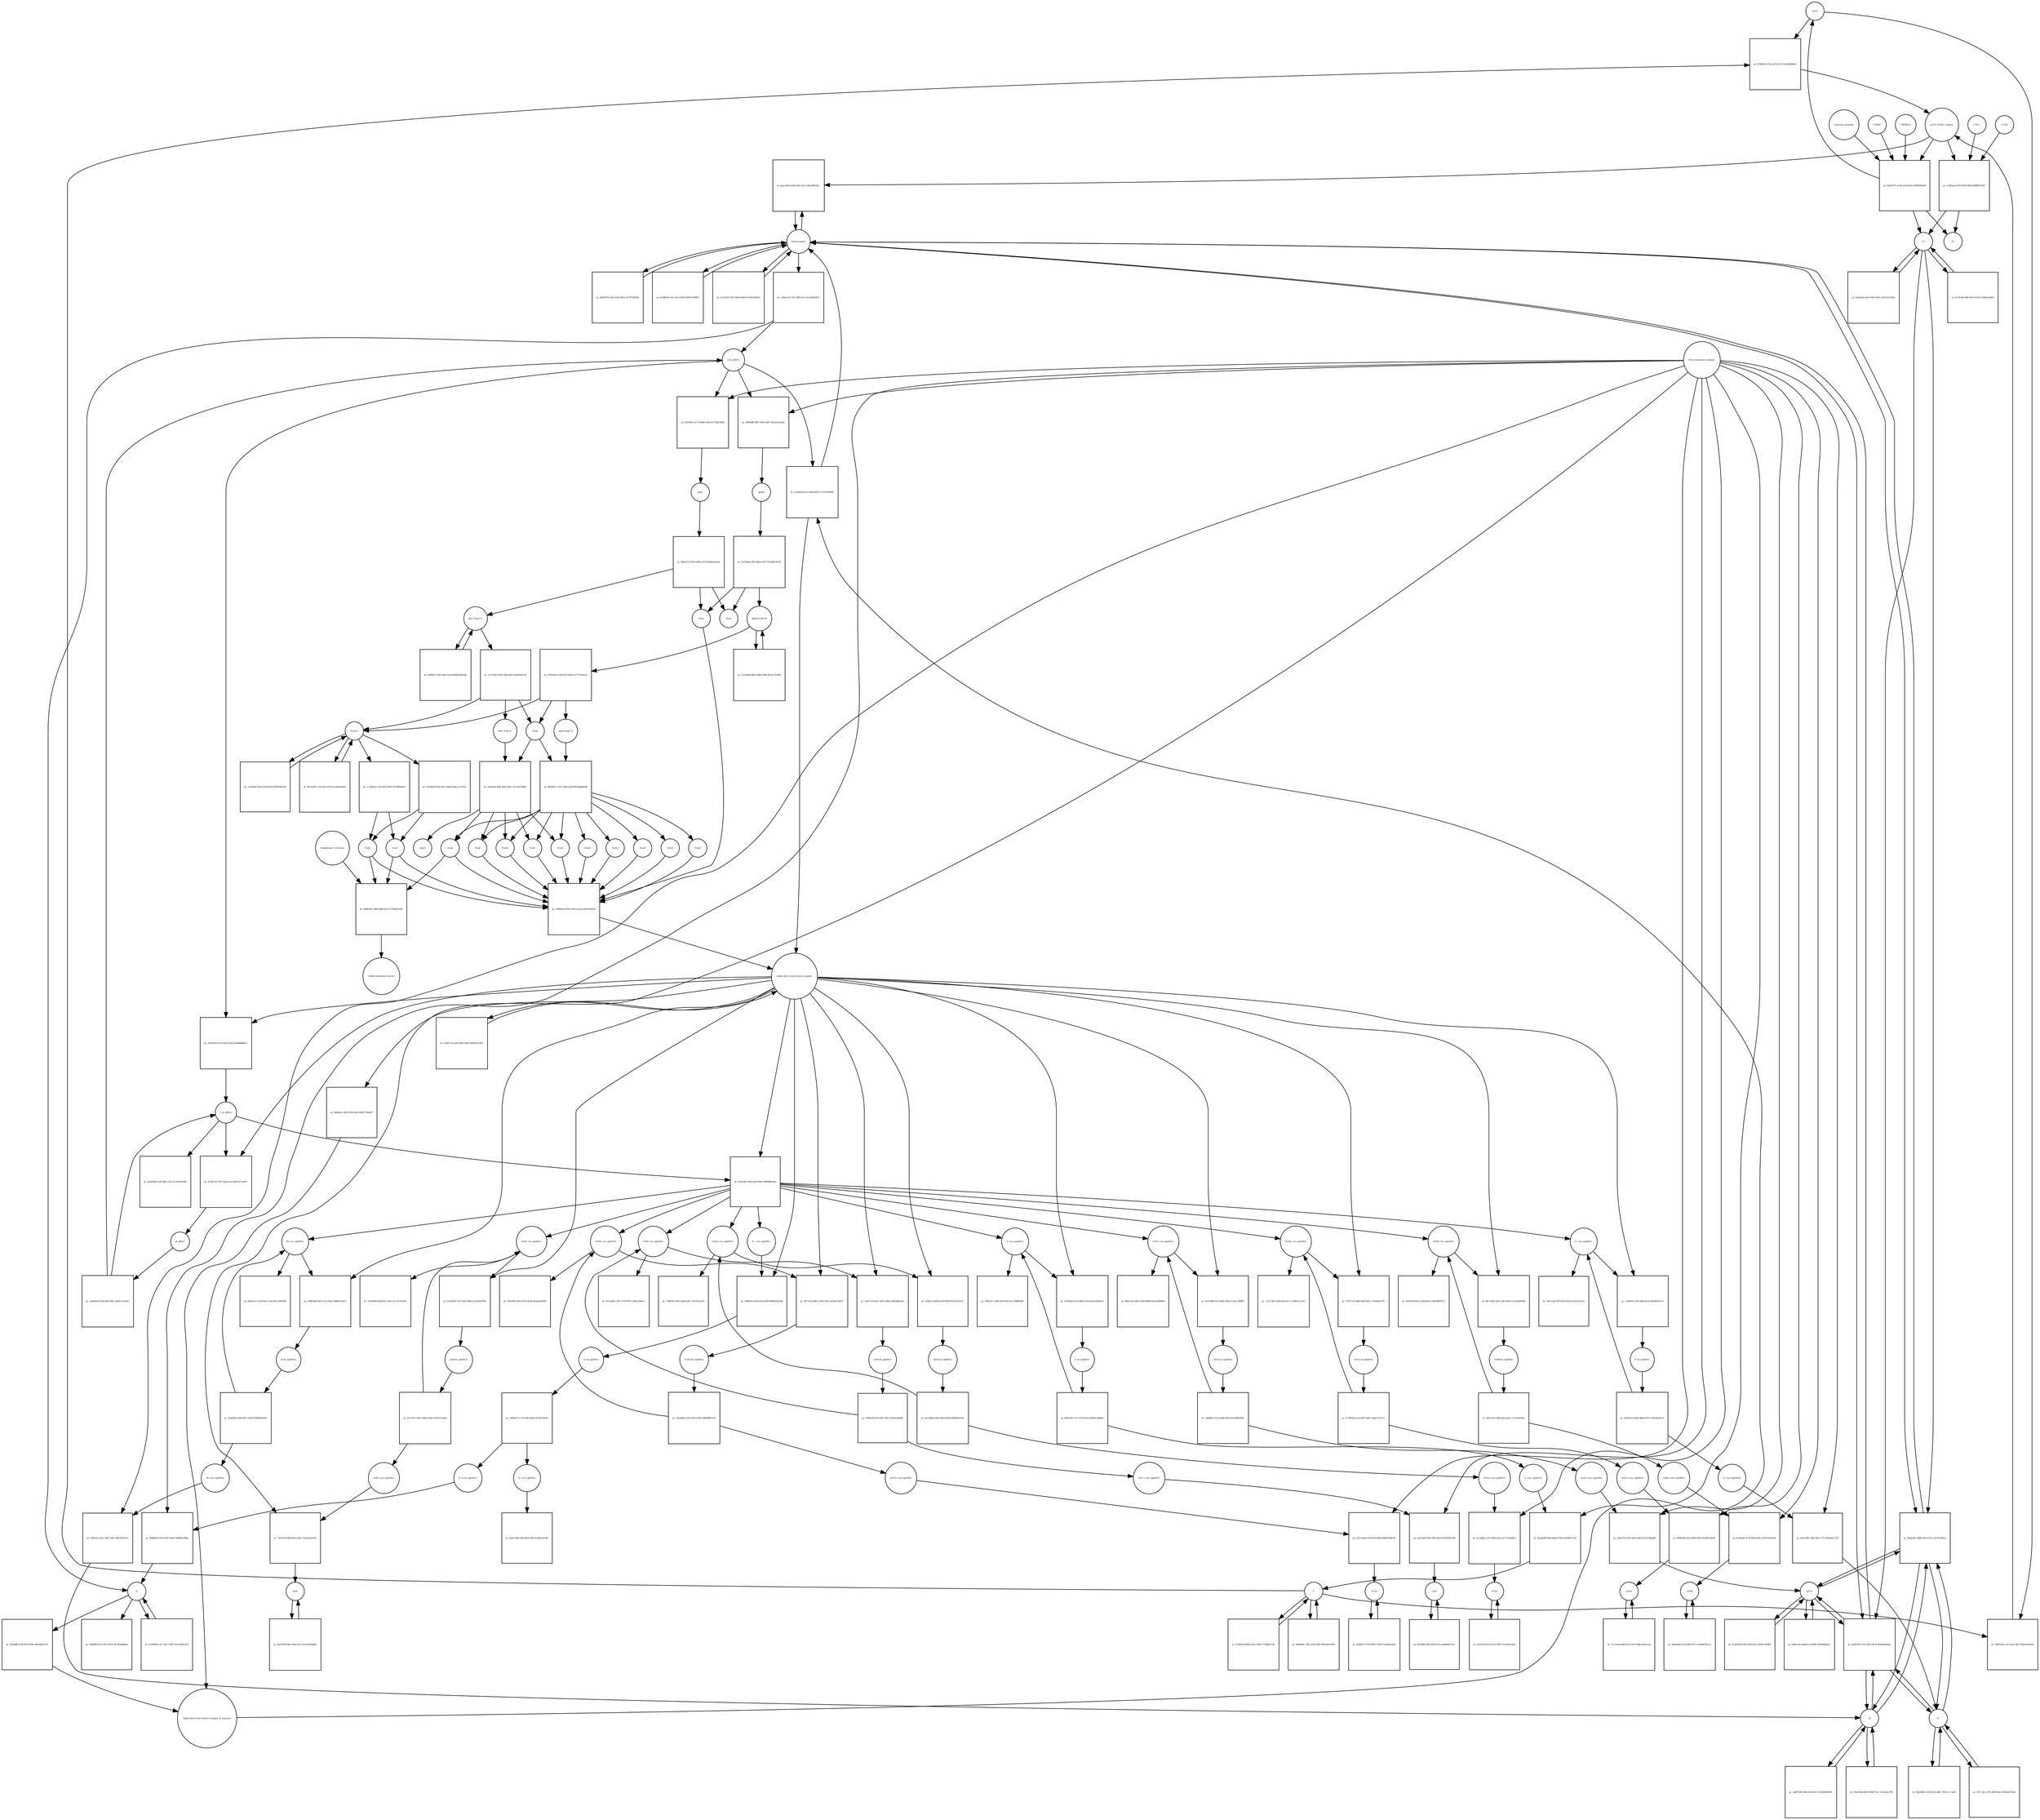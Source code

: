 strict digraph  {
ACE2 [annotation="", bipartite=0, cls=macromolecule, fontsize=4, label=ACE2, shape=circle];
"pr_876d8543-27ba-427e-8c79-c0202f9db26f" [annotation="", bipartite=1, cls=process, fontsize=4, label="pr_876d8543-27ba-427e-8c79-c0202f9db26f", shape=square];
"ACE2_SPIKE complex" [annotation="", bipartite=0, cls=complex, fontsize=4, label="ACE2_SPIKE complex", shape=circle];
S [annotation=urn_miriam_uniprot_P0DTC2, bipartite=0, cls=macromolecule, fontsize=4, label=S, shape=circle];
Nucleocapsid [annotation="urn_miriam_obo.go_GO%3A0019013", bipartite=0, cls=complex, fontsize=4, label=Nucleocapsid, shape=circle];
"pr_baac45b5-55b0-418a-81e3-5dbcd9f32b5c" [annotation="", bipartite=1, cls=process, fontsize=4, label="pr_baac45b5-55b0-418a-81e3-5dbcd9f32b5c", shape=square];
"pr_e2df5a4a-957d-4919-88a9-000f8b4759cf" [annotation="", bipartite=1, cls=process, fontsize=4, label="pr_e2df5a4a-957d-4919-88a9-000f8b4759cf", shape=square];
S2 [annotation=urn_miriam_interpro_IPR002552, bipartite=0, cls=macromolecule, fontsize=4, label=S2, shape=circle];
CTSB [annotation="", bipartite=0, cls=macromolecule, fontsize=4, label=CTSB, shape=circle];
CTSL [annotation="", bipartite=0, cls=macromolecule, fontsize=4, label=CTSL, shape=circle];
S1 [annotation=urn_miriam_interpro_IPR002551, bipartite=0, cls=macromolecule, fontsize=4, label=S1, shape=circle];
"pr_3889106e-a11f-4eaa-96f7-f3e802362b0d" [annotation="", bipartite=1, cls=process, fontsize=4, label="pr_3889106e-a11f-4eaa-96f7-f3e802362b0d", shape=square];
"pr_bc895255-c291-4b0c-bb7d-40302bfab8aa" [annotation="", bipartite=1, cls=process, fontsize=4, label="pr_bc895255-c291-4b0c-bb7d-40302bfab8aa", shape=square];
E [annotation=urn_miriam_uniprot_P0DTC4, bipartite=0, cls=macromolecule, fontsize=4, label=E, shape=circle];
M [annotation=urn_miriam_uniprot_P0DTC5, bipartite=0, cls=macromolecule, fontsize=4, label=M, shape=circle];
Orf7a [annotation=urn_miriam_uniprot_P0DTC7, bipartite=0, cls=macromolecule, fontsize=4, label=Orf7a, shape=circle];
"pr_c9abc51b-1427-4f09-8cfc-1bc1be862f51" [annotation="", bipartite=1, cls=process, fontsize=4, label="pr_c9abc51b-1427-4f09-8cfc-1bc1be862f51", shape=square];
"(+)ss gRNA" [annotation=urn_miriam_refseq_NC_045512, bipartite=0, cls="nucleic acid feature", fontsize=4, label="(+)ss gRNA", shape=circle];
N [annotation=urn_miriam_uniprot_P0DTC9, bipartite=0, cls="macromolecule multimer", fontsize=4, label=N, shape=circle];
"pr_ab5b7976-34e2-41b2-88cb-2670f72d63fd" [annotation="", bipartite=1, cls=process, fontsize=4, label="pr_ab5b7976-34e2-41b2-88cb-2670f72d63fd", shape=square];
"pr_0c8d8165-eb1c-4ec7-80c9-0f667e3004f5" [annotation="", bipartite=1, cls=process, fontsize=4, label="pr_0c8d8165-eb1c-4ec7-80c9-0f667e3004f5", shape=square];
"pr_3f6848f5-8e7f-497a-847e-b4745928bb04" [annotation="", bipartite=1, cls=process, fontsize=4, label="pr_3f6848f5-8e7f-497a-847e-b4745928bb04", shape=square];
"pr_47d92946-15cc-48c7-804c-b01339ab12c8" [annotation="", bipartite=1, cls=process, fontsize=4, label="pr_47d92946-15cc-48c7-804c-b01339ab12c8", shape=square];
"N (+)ss sgmRNA" [annotation=urn_miriam_ncbigene_43740575, bipartite=0, cls="nucleic acid feature", fontsize=4, label="N (+)ss sgmRNA", shape=circle];
"pr_f9848e59-1053-4e07-bab4-f3bb987e92ba" [annotation="", bipartite=1, cls=process, fontsize=4, label="pr_f9848e59-1053-4e07-bab4-f3bb987e92ba", shape=square];
"Host translation complex" [annotation="urn_miriam_obo.go_GO%3A0070992", bipartite=0, cls=complex, fontsize=4, label="Host translation complex", shape=circle];
"pr_2a7222b7-3619-40d4-86d0-611605e4997e" [annotation="", bipartite=1, cls=process, fontsize=4, label="pr_2a7222b7-3619-40d4-86d0-611605e4997e", shape=square];
"pr_9e387391-6cd9-412d-af24-e9389e96afdf" [annotation="", bipartite=1, cls=process, fontsize=4, label="pr_9e387391-6cd9-412d-af24-e9389e96afdf", shape=square];
FURIN [annotation="", bipartite=0, cls=macromolecule, fontsize=4, label=FURIN, shape=circle];
TMPRSS2 [annotation="", bipartite=0, cls=macromolecule, fontsize=4, label=TMPRSS2, shape=circle];
"Camostat mesylate" [annotation="urn_miriam_pubchem.compound_2536", bipartite=0, cls="simple chemical", fontsize=4, label="Camostat mesylate", shape=circle];
"pr_6c70a4ff-bd8f-441b-9a50-7c09dedcb852" [annotation="", bipartite=1, cls=process, fontsize=4, label="pr_6c70a4ff-bd8f-441b-9a50-7c09dedcb852", shape=square];
"Replication transcription complex_N oligomer" [annotation="", bipartite=0, cls=complex, fontsize=4, label="Replication transcription complex_N oligomer", shape=circle];
"pr_c2afba00-8515-4dd0-b619-75779782508b" [annotation="", bipartite=1, cls=process, fontsize=4, label="pr_c2afba00-8515-4dd0-b619-75779782508b", shape=square];
"Replication transcription complex" [annotation="", bipartite=0, cls=complex, fontsize=4, label="Replication transcription complex", shape=circle];
"pr_4e8a281c-d86d-4bc4-b73c-5a1f7ecfbf1a" [annotation="", bipartite=1, cls=process, fontsize=4, label="pr_4e8a281c-d86d-4bc4-b73c-5a1f7ecfbf1a", shape=square];
"pr_532ad2ea-8a53-49cf-80c4-cd2515a14436" [annotation="", bipartite=1, cls=process, fontsize=4, label="pr_532ad2ea-8a53-49cf-80c4-cd2515a14436", shape=square];
"pp1a Nsp3-11" [annotation=urn_miriam_uniprot_P0DTC1, bipartite=0, cls=macromolecule, fontsize=4, label="pp1a Nsp3-11", shape=circle];
"pr_a1113642-4365-4bad-96f1-bfabf3b3d7a0" [annotation="", bipartite=1, cls=process, fontsize=4, label="pr_a1113642-4365-4bad-96f1-bfabf3b3d7a0", shape=square];
"pp1a Nsp6-11" [annotation=urn_miriam_uniprot_P0DTC1, bipartite=0, cls=macromolecule, fontsize=4, label="pp1a Nsp6-11", shape=circle];
"Nsp3-4" [annotation="urn_miriam_ncbiprotein_YP_009725299|urn_miriam_ncbiprotein_YP_009725300", bipartite=0, cls=macromolecule, fontsize=4, label="Nsp3-4", shape=circle];
Nsp5 [annotation=urn_miriam_ncbiprotein_YP_009725301, bipartite=0, cls="macromolecule multimer", fontsize=4, label=Nsp5, shape=circle];
"Endoplasmic reticulum" [annotation="urn_miriam_obo.go_GO%3A0005783", bipartite=0, cls=complex, fontsize=4, label="Endoplasmic reticulum", shape=circle];
"pr_96d45e87-ad04-4bba-b67d-1f7f6dbc1894" [annotation="", bipartite=1, cls=process, fontsize=4, label="pr_96d45e87-ad04-4bba-b67d-1f7f6dbc1894", shape=square];
"Double-membrane vesicle" [annotation="urn_miriam_obo.go_GO%3A0039718", bipartite=0, cls=complex, fontsize=4, label="Double-membrane vesicle", shape=circle];
Nsp4 [annotation=urn_miriam_ncbiprotein_YP_009725300, bipartite=0, cls=macromolecule, fontsize=4, label=Nsp4, shape=circle];
Nsp3 [annotation=urn_miriam_ncbiprotein_YP_009725299, bipartite=0, cls=macromolecule, fontsize=4, label=Nsp3, shape=circle];
Nsp6 [annotation=urn_miriam_ncbiprotein_YP_009725302, bipartite=0, cls=macromolecule, fontsize=4, label=Nsp6, shape=circle];
"pr_b00fbb7e-18fc-49e5-bc66-6684b56b5a89" [annotation="", bipartite=1, cls=process, fontsize=4, label="pr_b00fbb7e-18fc-49e5-bc66-6684b56b5a89", shape=square];
"pr_e14fe09a-9e9f-4c6d-82d5-f992b54f8339" [annotation="", bipartite=1, cls=process, fontsize=4, label="pr_e14fe09a-9e9f-4c6d-82d5-f992b54f8339", shape=square];
"pp1ab Nsp3-16" [annotation=urn_miriam_uniprot_P0DTD1, bipartite=0, cls=macromolecule, fontsize=4, label="pp1ab Nsp3-16", shape=circle];
"pr_51202ded-d8e5-4084-a368-d9cc817670da" [annotation="", bipartite=1, cls=process, fontsize=4, label="pr_51202ded-d8e5-4084-a368-d9cc817670da", shape=square];
"pr_6783e20b-1248-4370-b858-e3c772c44a3a" [annotation="", bipartite=1, cls=process, fontsize=4, label="pr_6783e20b-1248-4370-b858-e3c772c44a3a", shape=square];
"pp1ab nsp6-16" [annotation=urn_miriam_uniprot_P0DTD1, bipartite=0, cls=macromolecule, fontsize=4, label="pp1ab nsp6-16", shape=circle];
"pr_cd4b73d9-9832-4260-b612-39c66d90d7bc" [annotation="", bipartite=1, cls=process, fontsize=4, label="pr_cd4b73d9-9832-4260-b612-39c66d90d7bc", shape=square];
"pr_60a5d865-c636-433e-be61-7b2fcccc7a0b" [annotation="", bipartite=1, cls=process, fontsize=4, label="pr_60a5d865-c636-433e-be61-7b2fcccc7a0b", shape=square];
"pr_802864bc-706c-455f-94d2-f90568a59950" [annotation="", bipartite=1, cls=process, fontsize=4, label="pr_802864bc-706c-455f-94d2-f90568a59950", shape=square];
"pr_9c6ea0da-8b29-4548-91ac-1f3a22aac7f8" [annotation="", bipartite=1, cls=process, fontsize=4, label="pr_9c6ea0da-8b29-4548-91ac-1f3a22aac7f8", shape=square];
"pr_37c7c4cc-e7fa-44f8-ab8c-6e92ae87f2e8" [annotation="", bipartite=1, cls=process, fontsize=4, label="pr_37c7c4cc-e7fa-44f8-ab8c-6e92ae87f2e8", shape=square];
"pr_418daf18-8d06-4524-a79b-5779df0627d0" [annotation="", bipartite=1, cls=process, fontsize=4, label="pr_418daf18-8d06-4524-a79b-5779df0627d0", shape=square];
"pr_b1a92928-4392-430f-b161-36e8a1f3e9f9" [annotation="", bipartite=1, cls=process, fontsize=4, label="pr_b1a92928-4392-430f-b161-36e8a1f3e9f9", shape=square];
Orf6 [annotation=urn_miriam_uniprot_P0DTC6, bipartite=0, cls=macromolecule, fontsize=4, label=Orf6, shape=circle];
"pr_ff4cb8f8-2d3f-4956-91e1-ab498a637fc0" [annotation="", bipartite=1, cls=process, fontsize=4, label="pr_ff4cb8f8-2d3f-4956-91e1-ab498a637fc0", shape=square];
Orf3a [annotation=urn_miriam_uniprot_P0DTC3, bipartite=0, cls=macromolecule, fontsize=4, label=Orf3a, shape=circle];
"pr_fe27efcd-be5a-4310-98f1-3ce419b1ee82" [annotation="", bipartite=1, cls=process, fontsize=4, label="pr_fe27efcd-be5a-4310-98f1-3ce419b1ee82", shape=square];
Orf8 [annotation=urn_miriam_uniprot_P0DTC8, bipartite=0, cls=macromolecule, fontsize=4, label=Orf8, shape=circle];
"pr_b6cb763f-2b6c-42de-be23-3b191d65b68d" [annotation="", bipartite=1, cls=process, fontsize=4, label="pr_b6cb763f-2b6c-42de-be23-3b191d65b68d", shape=square];
Orf9b [annotation=urn_miriam_uniprot_P0DTD2, bipartite=0, cls=macromolecule, fontsize=4, label=Orf9b, shape=circle];
"pr_a88ed9bb-b15d-46f3-9c13-ca566d7e0caa" [annotation="", bipartite=1, cls=process, fontsize=4, label="pr_a88ed9bb-b15d-46f3-9c13-ca566d7e0caa", shape=square];
Orf14 [annotation=urn_miriam_uniprot_P0DTD3, bipartite=0, cls=macromolecule, fontsize=4, label=Orf14, shape=circle];
"pr_112cea4d-84b0-4c43-a512-6bdcd14ae7ab" [annotation="", bipartite=1, cls=process, fontsize=4, label="pr_112cea4d-84b0-4c43-a512-6bdcd14ae7ab", shape=square];
Orf7b [annotation=urn_miriam_uniprot_P0DTD8, bipartite=0, cls=macromolecule, fontsize=4, label=Orf7b, shape=circle];
"pr_a2888a17-87d3-4857-9186-e1a2baba5b9c" [annotation="", bipartite=1, cls=process, fontsize=4, label="pr_a2888a17-87d3-4857-9186-e1a2baba5b9c", shape=square];
"pr_b49a216a-b640-4ca9-880c-8929f84f6fe2" [annotation="", bipartite=1, cls=process, fontsize=4, label="pr_b49a216a-b640-4ca9-880c-8929f84f6fe2", shape=square];
"M (+)ss sgmRNA" [annotation="", bipartite=0, cls="nucleic acid feature", fontsize=4, label="M (+)ss sgmRNA", shape=circle];
"pr_f309c6ce-fdcc-4687-af0e-3f8e30159c3c" [annotation="", bipartite=1, cls=process, fontsize=4, label="pr_f309c6ce-fdcc-4687-af0e-3f8e30159c3c", shape=square];
"E (+)ss sgmRNA" [annotation="", bipartite=0, cls="nucleic acid feature", fontsize=4, label="E (+)ss sgmRNA", shape=circle];
"pr_5ae6c2fb-10d9-4d1f-a77f-a892804c753f" [annotation="", bipartite=1, cls=process, fontsize=4, label="pr_5ae6c2fb-10d9-4d1f-a77f-a892804c753f", shape=square];
"S (+)ss sgmRNA" [annotation="", bipartite=0, cls="nucleic acid feature", fontsize=4, label="S (+)ss sgmRNA", shape=circle];
"pr_8aaabb98-f98a-4ba2-b7d4-e6259fba711b" [annotation="", bipartite=1, cls=process, fontsize=4, label="pr_8aaabb98-f98a-4ba2-b7d4-e6259fba711b", shape=square];
"Orf7a (+)ss sgmRNA" [annotation="", bipartite=0, cls="nucleic acid feature", fontsize=4, label="Orf7a (+)ss sgmRNA", shape=circle];
"pr_142e3735-6d7f-4ef2-9a9f-0a1631d6ad00" [annotation="", bipartite=1, cls=process, fontsize=4, label="pr_142e3735-6d7f-4ef2-9a9f-0a1631d6ad00", shape=square];
"Orf6  (+)ss sgmRNA" [annotation="", bipartite=0, cls="nucleic acid feature", fontsize=4, label="Orf6  (+)ss sgmRNA", shape=circle];
"pr_aa3a1ddf-95b1-440c-8af3-8f7294f2a7d4" [annotation="", bipartite=1, cls=process, fontsize=4, label="pr_aa3a1ddf-95b1-440c-8af3-8f7294f2a7d4", shape=square];
"Orf3a (+)ss sgmRNA" [annotation="", bipartite=0, cls="nucleic acid feature", fontsize=4, label="Orf3a (+)ss sgmRNA", shape=circle];
"pr_ec13db2a-a701-4b24-b25a-ae71c4ab86a7" [annotation="", bipartite=1, cls=process, fontsize=4, label="pr_ec13db2a-a701-4b24-b25a-ae71c4ab86a7", shape=square];
"Orf8 (+)ss sgmRNA" [annotation="", bipartite=0, cls="nucleic acid feature", fontsize=4, label="Orf8 (+)ss sgmRNA", shape=circle];
"pr_7a079c4d-bf2f-40a5-b3bc-f1da55a2cb1d" [annotation="", bipartite=1, cls=process, fontsize=4, label="pr_7a079c4d-bf2f-40a5-b3bc-f1da55a2cb1d", shape=square];
"Orf9b (+)ss sgmRNA" [annotation="", bipartite=0, cls="nucleic acid feature", fontsize=4, label="Orf9b (+)ss sgmRNA", shape=circle];
"pr_8c49cbf1-875f-4b42-825c-e0197e05e168" [annotation="", bipartite=1, cls=process, fontsize=4, label="pr_8c49cbf1-875f-4b42-825c-e0197e05e168", shape=square];
"Orf14 (+)ss sgmRNA" [annotation="", bipartite=0, cls="nucleic acid feature", fontsize=4, label="Orf14 (+)ss sgmRNA", shape=circle];
"pr_908992f9-45a5-496f-8298-44e46e516f26" [annotation="", bipartite=1, cls=process, fontsize=4, label="pr_908992f9-45a5-496f-8298-44e46e516f26", shape=square];
"Orf7b (+)ss sgmRNA" [annotation="", bipartite=0, cls="nucleic acid feature", fontsize=4, label="Orf7b (+)ss sgmRNA", shape=circle];
"pr_353cc8a8-a376-4f20-96d6-bb8487266e3f" [annotation="", bipartite=1, cls=process, fontsize=4, label="pr_353cc8a8-a376-4f20-96d6-bb8487266e3f", shape=square];
"(-)ss gRNA" [annotation=urn_miriam_refseq_NC_045512, bipartite=0, cls="nucleic acid feature", fontsize=4, label="(-)ss gRNA", shape=circle];
"pr_aa20588e-fa29-48b7-a3a5-213af3ee8a46" [annotation="", bipartite=1, cls=process, fontsize=4, label="pr_aa20588e-fa29-48b7-a3a5-213af3ee8a46", shape=square];
"pr_6920bdff-63b8-4c3f-b482-2a92404ea732" [annotation="", bipartite=1, cls=process, fontsize=4, label="pr_6920bdff-63b8-4c3f-b482-2a92404ea732", shape=square];
"pr_d352b5cb-57c8-4032-9beb-3a4fd6866a41" [annotation="", bipartite=1, cls=process, fontsize=4, label="pr_d352b5cb-57c8-4032-9beb-3a4fd6866a41", shape=square];
"M (-)ss sgmRNA" [annotation=urn_miriam_ncbigene_43740571, bipartite=0, cls="nucleic acid feature", fontsize=4, label="M (-)ss sgmRNA", shape=circle];
"pr_b9d3ac13-2cda-4e2c-aa95-80e15fd1df8f" [annotation="", bipartite=1, cls=process, fontsize=4, label="pr_b9d3ac13-2cda-4e2c-aa95-80e15fd1df8f", shape=square];
"E (-)ss sgmRNA" [annotation=urn_miriam_ncbigene_43740570, bipartite=0, cls="nucleic acid feature", fontsize=4, label="E (-)ss sgmRNA", shape=circle];
"pr_59ece5a9-3076-4f32-b024-f1f5a2f7dc41" [annotation="", bipartite=1, cls=process, fontsize=4, label="pr_59ece5a9-3076-4f32-b024-f1f5a2f7dc41", shape=square];
"S (-)ss sgmRNA" [annotation="", bipartite=0, cls="nucleic acid feature", fontsize=4, label="S (-)ss sgmRNA", shape=circle];
"pr_939fc6cc-e609-4603-8432-bc73bd80f34f" [annotation="", bipartite=1, cls=process, fontsize=4, label="pr_939fc6cc-e609-4603-8432-bc73bd80f34f", shape=square];
"Orf7a (-)ss sgmRNA" [annotation="", bipartite=0, cls="nucleic acid feature", fontsize=4, label="Orf7a (-)ss sgmRNA", shape=circle];
"pr_608ca2ee-0893-4e69-b88b-841da484866d" [annotation="", bipartite=1, cls=process, fontsize=4, label="pr_608ca2ee-0893-4e69-b88b-841da484866d", shape=square];
"Orf6 (-)ss sgmRNA" [annotation="", bipartite=0, cls="nucleic acid feature", fontsize=4, label="Orf6 (-)ss sgmRNA", shape=circle];
"pr_8c1ea98e-2391-473f-9076-c26ab15baecf" [annotation="", bipartite=1, cls=process, fontsize=4, label="pr_8c1ea98e-2391-473f-9076-c26ab15baecf", shape=square];
"Orf3a (-)ss sgmRNA" [annotation="", bipartite=0, cls="nucleic acid feature", fontsize=4, label="Orf3a (-)ss sgmRNA", shape=circle];
"pr_139d76ff-e95a-4684-aebf-71917f1e0129" [annotation="", bipartite=1, cls=process, fontsize=4, label="pr_139d76ff-e95a-4684-aebf-71917f1e0129", shape=square];
"Orf8 (-)ss sgmRNA" [annotation="", bipartite=0, cls="nucleic acid feature", fontsize=4, label="Orf8 (-)ss sgmRNA", shape=circle];
"pr_3116d400-0364-4f13-bd1c-6c7a11f52291" [annotation="", bipartite=1, cls=process, fontsize=4, label="pr_3116d400-0364-4f13-bd1c-6c7a11f52291", shape=square];
"Orf9b (-)ss sgmRNA" [annotation="", bipartite=0, cls="nucleic acid feature", fontsize=4, label="Orf9b (-)ss sgmRNA", shape=circle];
"pr_bd2e03f4-851a-42dd-86c0-1a6b308f1913" [annotation="", bipartite=1, cls=process, fontsize=4, label="pr_bd2e03f4-851a-42dd-86c0-1a6b308f1913", shape=square];
"Orf14 (-)ss sgmRNA" [annotation="", bipartite=0, cls="nucleic acid feature", fontsize=4, label="Orf14 (-)ss sgmRNA", shape=circle];
"pr_112713d0-74dd-4eeb-9cc5-c404b31e73c5" [annotation="", bipartite=1, cls=process, fontsize=4, label="pr_112713d0-74dd-4eeb-9cc5-c404b31e73c5", shape=square];
"Orf7b (-)ss sgmRNA" [annotation="", bipartite=0, cls="nucleic acid feature", fontsize=4, label="Orf7b (-)ss sgmRNA", shape=circle];
"pr_394c8962-06e3-4e5a-8c86-d22aadeff490" [annotation="", bipartite=1, cls=process, fontsize=4, label="pr_394c8962-06e3-4e5a-8c86-d22aadeff490", shape=square];
"pr_fc392c3a-2107-4eab-bcee-abb71e75e891" [annotation="", bipartite=1, cls=process, fontsize=4, label="pr_fc392c3a-2107-4eab-bcee-abb71e75e891", shape=square];
"ds gRNA" [annotation=urn_miriam_refseq_NC_045512, bipartite=0, cls="nucleic acid feature", fontsize=4, label="ds gRNA", shape=circle];
"pr_1e88d38b-9b67-45c2-94a2-dd48fe7fcbc3" [annotation="", bipartite=1, cls=process, fontsize=4, label="pr_1e88d38b-9b67-45c2-94a2-dd48fe7fcbc3", shape=square];
"M ds sgmRNA" [annotation="", bipartite=0, cls="nucleic acid feature", fontsize=4, label="M ds sgmRNA", shape=circle];
"pr_c7bd6b1f-e6cf-4408-8a2b-83be409c2137" [annotation="", bipartite=1, cls=process, fontsize=4, label="pr_c7bd6b1f-e6cf-4408-8a2b-83be409c2137", shape=square];
"E ds sgmRNA" [annotation="", bipartite=0, cls="nucleic acid feature", fontsize=4, label="E ds sgmRNA", shape=circle];
"pr_0cd45b20-b179-4b65-9c42-8cdec9abfc03" [annotation="", bipartite=1, cls=process, fontsize=4, label="pr_0cd45b20-b179-4b65-9c42-8cdec9abfc03", shape=square];
"S ds sgmRNA" [annotation="", bipartite=0, cls="nucleic acid feature", fontsize=4, label="S ds sgmRNA", shape=circle];
"pr_f7ca7888-7bc0-40b3-9924-a75bc318bf87" [annotation="", bipartite=1, cls=process, fontsize=4, label="pr_f7ca7888-7bc0-40b3-9924-a75bc318bf87", shape=square];
"Orf7a ds sgmRNA" [annotation="", bipartite=0, cls="nucleic acid feature", fontsize=4, label="Orf7a ds sgmRNA", shape=circle];
"pr_1261e750-bb57-403e-a994-ee864d8dc9ea" [annotation="", bipartite=1, cls=process, fontsize=4, label="pr_1261e750-bb57-403e-a994-ee864d8dc9ea", shape=square];
"Orf6 ds sgmRNA" [annotation="", bipartite=0, cls="nucleic acid feature", fontsize=4, label="Orf6 ds sgmRNA", shape=circle];
"pr_ef3fdc16-dfb8-4ca8-8586-93575cd25e15" [annotation="", bipartite=1, cls=process, fontsize=4, label="pr_ef3fdc16-dfb8-4ca8-8586-93575cd25e15", shape=square];
"Orf3a ds sgmRNA" [annotation="", bipartite=0, cls="nucleic acid feature", fontsize=4, label="Orf3a ds sgmRNA", shape=circle];
"pr_b32540d2-7433-4ef5-9b9a-507d16e67f6b" [annotation="", bipartite=1, cls=process, fontsize=4, label="pr_b32540d2-7433-4ef5-9b9a-507d16e67f6b", shape=square];
"Orf8 ds sgmRNA" [annotation="", bipartite=0, cls="nucleic acid feature", fontsize=4, label="Orf8 ds sgmRNA", shape=circle];
"pr_bbc75bb6-3201-438e-b8e0-cae19d390568" [annotation="", bipartite=1, cls=process, fontsize=4, label="pr_bbc75bb6-3201-438e-b8e0-cae19d390568", shape=square];
"Orf9b ds sgmRNA" [annotation="", bipartite=0, cls="nucleic acid feature", fontsize=4, label="Orf9b ds sgmRNA", shape=circle];
"pr_37557c05-ddb5-4e4f-bf5c-cc03ad0e1591" [annotation="", bipartite=1, cls=process, fontsize=4, label="pr_37557c05-ddb5-4e4f-bf5c-cc03ad0e1591", shape=square];
"Orf14 ds sgmRNA" [annotation="", bipartite=0, cls="nucleic acid feature", fontsize=4, label="Orf14 ds sgmRNA", shape=circle];
"pr_0f271932-86a1-4506-a997-ad350e72ad19" [annotation="", bipartite=1, cls=process, fontsize=4, label="pr_0f271932-86a1-4506-a997-ad350e72ad19", shape=square];
"Orf7b ds sgmRNA" [annotation="", bipartite=0, cls="nucleic acid feature", fontsize=4, label="Orf7b ds sgmRNA", shape=circle];
"pr_a3a89ad0-2d3d-40f4-89ec-ab961ca105d2" [annotation="", bipartite=1, cls=process, fontsize=4, label="pr_a3a89ad0-2d3d-40f4-89ec-ab961ca105d2", shape=square];
"pr_314dbfda-16f6-4657-b549-07d90d24102b" [annotation="", bipartite=1, cls=process, fontsize=4, label="pr_314dbfda-16f6-4657-b549-07d90d24102b", shape=square];
"pr_926910e1-8e46-4bdb-87b3-c56f1d0c4ec0" [annotation="", bipartite=1, cls=process, fontsize=4, label="pr_926910e1-8e46-4bdb-87b3-c56f1d0c4ec0", shape=square];
"pr_f8f6c266-75c1-427d-8c5e-82636c0ddb6d" [annotation="", bipartite=1, cls=process, fontsize=4, label="pr_f8f6c266-75c1-427d-8c5e-82636c0ddb6d", shape=square];
"pr_c48dfbb7-a7ee-4db2-b410-be519f9b989a" [annotation="", bipartite=1, cls=process, fontsize=4, label="pr_c48dfbb7-a7ee-4db2-b410-be519f9b989a", shape=square];
"pr_f293fa40-6fc9-40e7-8f3c-4640cfad9ddf" [annotation="", bipartite=1, cls=process, fontsize=4, label="pr_f293fa40-6fc9-40e7-8f3c-4640cfad9ddf", shape=square];
"pr_aac956da-349a-46e0-b428-640f86a0148c" [annotation="", bipartite=1, cls=process, fontsize=4, label="pr_aac956da-349a-46e0-b428-640f86a0148c", shape=square];
"pr_83c74471-6857-4b41-a428-21365721e6ba" [annotation="", bipartite=1, cls=process, fontsize=4, label="pr_83c74471-6857-4b41-a428-21365721e6ba", shape=square];
"pr_4901cfa4-7b4b-4b5a-ab5c-ec7fee0e4fae" [annotation="", bipartite=1, cls=process, fontsize=4, label="pr_4901cfa4-7b4b-4b5a-ab5c-ec7fee0e4fae", shape=square];
"pr_9178d9ab-a123-46f7-bb5f-1eada775c611" [annotation="", bipartite=1, cls=process, fontsize=4, label="pr_9178d9ab-a123-46f7-bb5f-1eada775c611", shape=square];
"pr_2ab1db5b-4cd5-4943-87f8-cd90d8887d75" [annotation="", bipartite=1, cls=process, fontsize=4, label="pr_2ab1db5b-4cd5-4943-87f8-cd90d8887d75", shape=square];
"N  (-)ss sgmRNA" [annotation=urn_miriam_ncbigene_43740575, bipartite=0, cls="nucleic acid feature", fontsize=4, label="N  (-)ss sgmRNA", shape=circle];
"pr_59f09a1a-fa0d-41a4-af5b-f6680a2b0206" [annotation="", bipartite=1, cls=process, fontsize=4, label="pr_59f09a1a-fa0d-41a4-af5b-f6680a2b0206", shape=square];
"N ds sgmRNA" [annotation="", bipartite=0, cls="nucleic acid feature", fontsize=4, label="N ds sgmRNA", shape=circle];
"pr_c850fe27-5c7f-432b-9e82-a7d10fc4402a" [annotation="", bipartite=1, cls=process, fontsize=4, label="pr_c850fe27-5c7f-432b-9e82-a7d10fc4402a", shape=square];
"N (-)ss sgmRNA" [annotation="", bipartite=0, cls="nucleic acid feature", fontsize=4, label="N (-)ss sgmRNA", shape=circle];
pp1ab [annotation=urn_miriam_uniprot_P0DTD1, bipartite=0, cls=macromolecule, fontsize=4, label=pp1ab, shape=circle];
"pr_2a7db8a0-2f9a-4bbd-ad47-931456070158" [annotation="", bipartite=1, cls=process, fontsize=4, label="pr_2a7db8a0-2f9a-4bbd-ad47-931456070158", shape=square];
Nsp2 [annotation=urn_miriam_ncbiprotein_YP_009725298, bipartite=0, cls=macromolecule, fontsize=4, label=Nsp2, shape=circle];
Nsp1 [annotation=urn_miriam_ncbiprotein_YP_009725297, bipartite=0, cls=macromolecule, fontsize=4, label=Nsp1, shape=circle];
pp1a [annotation=urn_miriam_uniprot_P0DTC1, bipartite=0, cls=macromolecule, fontsize=4, label=pp1a, shape=circle];
"pr_9826e115-9474-4f46-a352-90ab0eefea8a" [annotation="", bipartite=1, cls=process, fontsize=4, label="pr_9826e115-9474-4f46-a352-90ab0eefea8a", shape=square];
"pr_6fe1be98-c149-442c-87fb-6ca6dcf6e600" [annotation="", bipartite=1, cls=process, fontsize=4, label="pr_6fe1be98-c149-442c-87fb-6ca6dcf6e600", shape=square];
"pr_cc70bab4-c75d-425a-9f99-7057f6818eef" [annotation="", bipartite=1, cls=process, fontsize=4, label="pr_cc70bab4-c75d-425a-9f99-7057f6818eef", shape=square];
"pr_87c8f660-455e-4813-bd9d-643ac1ee736d" [annotation="", bipartite=1, cls=process, fontsize=4, label="pr_87c8f660-455e-4813-bd9d-643ac1ee736d", shape=square];
"pr_5a3fd162-f084-4b4a-9b12-347cab21808a" [annotation="", bipartite=1, cls=process, fontsize=4, label="pr_5a3fd162-f084-4b4a-9b12-347cab21808a", shape=square];
Nsp7 [annotation=urn_miriam_ncbiprotein_YP_009725303, bipartite=0, cls=macromolecule, fontsize=4, label=Nsp7, shape=circle];
Nsp8 [annotation=urn_miriam_ncbiprotein_YP_009725304, bipartite=0, cls=macromolecule, fontsize=4, label=Nsp8, shape=circle];
Nsp9 [annotation=urn_miriam_ncbiprotein_YP_009725305, bipartite=0, cls=macromolecule, fontsize=4, label=Nsp9, shape=circle];
Nsp10 [annotation=urn_miriam_ncbiprotein_YP_009725306, bipartite=0, cls=macromolecule, fontsize=4, label=Nsp10, shape=circle];
Nsp11 [annotation=urn_miriam_ncbiprotein_YP_009725312, bipartite=0, cls=macromolecule, fontsize=4, label=Nsp11, shape=circle];
"pr_8b28d47c-c837-44d8-aa28-89730bdd6a96" [annotation="", bipartite=1, cls=process, fontsize=4, label="pr_8b28d47c-c837-44d8-aa28-89730bdd6a96", shape=square];
Nsp13 [annotation=urn_miriam_ncbiprotein_YP_009725308, bipartite=0, cls=macromolecule, fontsize=4, label=Nsp13, shape=circle];
Nsp12 [annotation=urn_miriam_ncbiprotein_YP_009725307, bipartite=0, cls=macromolecule, fontsize=4, label=Nsp12, shape=circle];
Nsp16 [annotation=urn_miriam_ncbiprotein_YP_009725311, bipartite=0, cls=macromolecule, fontsize=4, label=Nsp16, shape=circle];
Nsp15 [annotation=urn_miriam_ncbiprotein_YP_009725310, bipartite=0, cls=macromolecule, fontsize=4, label=Nsp15, shape=circle];
Nsp14 [annotation=urn_miriam_ncbiprotein_YP_009725309, bipartite=0, cls=macromolecule, fontsize=4, label=Nsp14, shape=circle];
"pr_19884ecb-059c-4142-a93a-ecbe67d2591b" [annotation="", bipartite=1, cls=process, fontsize=4, label="pr_19884ecb-059c-4142-a93a-ecbe67d2591b", shape=square];
"pr_45e50647-a174-4698-a1db-2177dde55bb0" [annotation="", bipartite=1, cls=process, fontsize=4, label="pr_45e50647-a174-4698-a1db-2177dde55bb0", shape=square];
"pr_38908dff-4d97-4891-a9d7-5b51a42ae446" [annotation="", bipartite=1, cls=process, fontsize=4, label="pr_38908dff-4d97-4891-a9d7-5b51a42ae446", shape=square];
"pr_ba91c5db-c8d6-4640-881f-6cd63ecb1fbf" [annotation="", bipartite=1, cls=process, fontsize=4, label="pr_ba91c5db-c8d6-4640-881f-6cd63ecb1fbf", shape=square];
"pr_e244271b-a52b-49d7-b1f0-4b188522739c" [annotation="", bipartite=1, cls=process, fontsize=4, label="pr_e244271b-a52b-49d7-b1f0-4b188522739c", shape=square];
"pr_684bfbc1-4f85-476d-9b5e-bfb87793ed07" [annotation="", bipartite=1, cls=process, fontsize=4, label="pr_684bfbc1-4f85-476d-9b5e-bfb87793ed07", shape=square];
"pr_6a19a4f3-45d5-4a05-8de2-fd88dffb2de6" [annotation="", bipartite=1, cls=process, fontsize=4, label="pr_6a19a4f3-45d5-4a05-8de2-fd88dffb2de6", shape=square];
ACE2 -> "pr_876d8543-27ba-427e-8c79-c0202f9db26f"  [annotation="", interaction_type=consumption];
ACE2 -> "pr_3889106e-a11f-4eaa-96f7-f3e802362b0d"  [annotation="", interaction_type=consumption];
"pr_876d8543-27ba-427e-8c79-c0202f9db26f" -> "ACE2_SPIKE complex"  [annotation="", interaction_type=production];
"ACE2_SPIKE complex" -> "pr_baac45b5-55b0-418a-81e3-5dbcd9f32b5c"  [annotation="urn_miriam_pubmed_32142651|urn_miriam_pubmed_32094589|urn_miriam_taxonomy_2697049", interaction_type=stimulation];
"ACE2_SPIKE complex" -> "pr_e2df5a4a-957d-4919-88a9-000f8b4759cf"  [annotation="", interaction_type=consumption];
"ACE2_SPIKE complex" -> "pr_9e387391-6cd9-412d-af24-e9389e96afdf"  [annotation="", interaction_type=consumption];
S -> "pr_876d8543-27ba-427e-8c79-c0202f9db26f"  [annotation="", interaction_type=consumption];
S -> "pr_3889106e-a11f-4eaa-96f7-f3e802362b0d"  [annotation="", interaction_type=consumption];
S -> "pr_802864bc-706c-455f-94d2-f90568a59950"  [annotation="", interaction_type=consumption];
S -> "pr_418daf18-8d06-4524-a79b-5779df0627d0"  [annotation="", interaction_type=consumption];
Nucleocapsid -> "pr_baac45b5-55b0-418a-81e3-5dbcd9f32b5c"  [annotation="", interaction_type=consumption];
Nucleocapsid -> "pr_bc895255-c291-4b0c-bb7d-40302bfab8aa"  [annotation="", interaction_type=consumption];
Nucleocapsid -> "pr_c9abc51b-1427-4f09-8cfc-1bc1be862f51"  [annotation="", interaction_type=consumption];
Nucleocapsid -> "pr_ab5b7976-34e2-41b2-88cb-2670f72d63fd"  [annotation="", interaction_type=consumption];
Nucleocapsid -> "pr_0c8d8165-eb1c-4ec7-80c9-0f667e3004f5"  [annotation="", interaction_type=consumption];
Nucleocapsid -> "pr_2a7222b7-3619-40d4-86d0-611605e4997e"  [annotation="", interaction_type=consumption];
Nucleocapsid -> "pr_4e8a281c-d86d-4bc4-b73c-5a1f7ecfbf1a"  [annotation="", interaction_type=consumption];
"pr_baac45b5-55b0-418a-81e3-5dbcd9f32b5c" -> Nucleocapsid  [annotation="", interaction_type=production];
"pr_e2df5a4a-957d-4919-88a9-000f8b4759cf" -> S2  [annotation="", interaction_type=production];
"pr_e2df5a4a-957d-4919-88a9-000f8b4759cf" -> S1  [annotation="", interaction_type=production];
S2 -> "pr_bc895255-c291-4b0c-bb7d-40302bfab8aa"  [annotation="urn_miriam_pubmed_32142651|urn_miriam_pubmed_32094589|urn_miriam_pubmed_32047258|urn_miriam_taxonomy_2697049", interaction_type=stimulation];
S2 -> "pr_6c70a4ff-bd8f-441b-9a50-7c09dedcb852"  [annotation="", interaction_type=consumption];
S2 -> "pr_4e8a281c-d86d-4bc4-b73c-5a1f7ecfbf1a"  [annotation="urn_miriam_pubmed_32142651|urn_miriam_pubmed_32047258|urn_miriam_taxonomy_2697049", interaction_type=stimulation];
S2 -> "pr_532ad2ea-8a53-49cf-80c4-cd2515a14436"  [annotation="", interaction_type=consumption];
CTSB -> "pr_e2df5a4a-957d-4919-88a9-000f8b4759cf"  [annotation="urn_miriam_pubmed_32142651|urn_miriam_taxonomy_2697049", interaction_type=catalysis];
CTSL -> "pr_e2df5a4a-957d-4919-88a9-000f8b4759cf"  [annotation="urn_miriam_pubmed_32142651|urn_miriam_taxonomy_2697049", interaction_type=catalysis];
"pr_3889106e-a11f-4eaa-96f7-f3e802362b0d" -> "ACE2_SPIKE complex"  [annotation="", interaction_type=production];
"pr_bc895255-c291-4b0c-bb7d-40302bfab8aa" -> Nucleocapsid  [annotation="", interaction_type=production];
"pr_bc895255-c291-4b0c-bb7d-40302bfab8aa" -> E  [annotation="", interaction_type=production];
"pr_bc895255-c291-4b0c-bb7d-40302bfab8aa" -> M  [annotation="", interaction_type=production];
"pr_bc895255-c291-4b0c-bb7d-40302bfab8aa" -> Orf7a  [annotation="", interaction_type=production];
E -> "pr_bc895255-c291-4b0c-bb7d-40302bfab8aa"  [annotation="", interaction_type=consumption];
E -> "pr_4e8a281c-d86d-4bc4-b73c-5a1f7ecfbf1a"  [annotation="", interaction_type=consumption];
E -> "pr_60a5d865-c636-433e-be61-7b2fcccc7a0b"  [annotation="", interaction_type=consumption];
E -> "pr_37c7c4cc-e7fa-44f8-ab8c-6e92ae87f2e8"  [annotation="", interaction_type=consumption];
M -> "pr_bc895255-c291-4b0c-bb7d-40302bfab8aa"  [annotation="", interaction_type=consumption];
M -> "pr_4e8a281c-d86d-4bc4-b73c-5a1f7ecfbf1a"  [annotation="", interaction_type=consumption];
M -> "pr_cd4b73d9-9832-4260-b612-39c66d90d7bc"  [annotation="", interaction_type=consumption];
M -> "pr_9c6ea0da-8b29-4548-91ac-1f3a22aac7f8"  [annotation="", interaction_type=consumption];
Orf7a -> "pr_bc895255-c291-4b0c-bb7d-40302bfab8aa"  [annotation="", interaction_type=consumption];
Orf7a -> "pr_4e8a281c-d86d-4bc4-b73c-5a1f7ecfbf1a"  [annotation="", interaction_type=consumption];
Orf7a -> "pr_b1a92928-4392-430f-b161-36e8a1f3e9f9"  [annotation="", interaction_type=consumption];
Orf7a -> "pr_b49a216a-b640-4ca9-880c-8929f84f6fe2"  [annotation="", interaction_type=consumption];
"pr_c9abc51b-1427-4f09-8cfc-1bc1be862f51" -> "(+)ss gRNA"  [annotation="", interaction_type=production];
"pr_c9abc51b-1427-4f09-8cfc-1bc1be862f51" -> N  [annotation="", interaction_type=production];
"(+)ss gRNA" -> "pr_c2afba00-8515-4dd0-b619-75779782508b"  [annotation="", interaction_type=consumption];
"(+)ss gRNA" -> "pr_d352b5cb-57c8-4032-9beb-3a4fd6866a41"  [annotation="", interaction_type=consumption];
"(+)ss gRNA" -> "pr_45e50647-a174-4698-a1db-2177dde55bb0"  [annotation="", interaction_type=consumption];
"(+)ss gRNA" -> "pr_38908dff-4d97-4891-a9d7-5b51a42ae446"  [annotation="", interaction_type=consumption];
N -> "pr_3f6848f5-8e7f-497a-847e-b4745928bb04"  [annotation="", interaction_type=consumption];
N -> "pr_47d92946-15cc-48c7-804c-b01339ab12c8"  [annotation="", interaction_type=consumption];
N -> "pr_6920bdff-63b8-4c3f-b482-2a92404ea732"  [annotation="", interaction_type=consumption];
"pr_ab5b7976-34e2-41b2-88cb-2670f72d63fd" -> Nucleocapsid  [annotation="", interaction_type=production];
"pr_0c8d8165-eb1c-4ec7-80c9-0f667e3004f5" -> Nucleocapsid  [annotation="", interaction_type=production];
"pr_47d92946-15cc-48c7-804c-b01339ab12c8" -> N  [annotation="", interaction_type=production];
"N (+)ss sgmRNA" -> "pr_f9848e59-1053-4e07-bab4-f3bb987e92ba"  [annotation="", interaction_type=consumption];
"pr_f9848e59-1053-4e07-bab4-f3bb987e92ba" -> N  [annotation="", interaction_type=production];
"Host translation complex" -> "pr_f9848e59-1053-4e07-bab4-f3bb987e92ba"  [annotation="", interaction_type="necessary stimulation"];
"Host translation complex" -> "pr_f309c6ce-fdcc-4687-af0e-3f8e30159c3c"  [annotation="urn_miriam_pubmed_31226023|urn_miriam_pubmed_27712623", interaction_type="necessary stimulation"];
"Host translation complex" -> "pr_5ae6c2fb-10d9-4d1f-a77f-a892804c753f"  [annotation="urn_miriam_pubmed_31226023|urn_miriam_pubmed_27712623", interaction_type="necessary stimulation"];
"Host translation complex" -> "pr_8aaabb98-f98a-4ba2-b7d4-e6259fba711b"  [annotation="urn_miriam_pubmed_31226023|urn_miriam_pubmed_27712623", interaction_type="necessary stimulation"];
"Host translation complex" -> "pr_142e3735-6d7f-4ef2-9a9f-0a1631d6ad00"  [annotation="urn_miriam_pubmed_31226023|urn_miriam_pubmed_27712623", interaction_type="necessary stimulation"];
"Host translation complex" -> "pr_aa3a1ddf-95b1-440c-8af3-8f7294f2a7d4"  [annotation="urn_miriam_pubmed_31226023|urn_miriam_pubmed_27712623", interaction_type="necessary stimulation"];
"Host translation complex" -> "pr_ec13db2a-a701-4b24-b25a-ae71c4ab86a7"  [annotation="urn_miriam_pubmed_31226023|urn_miriam_pubmed_27712623", interaction_type="necessary stimulation"];
"Host translation complex" -> "pr_7a079c4d-bf2f-40a5-b3bc-f1da55a2cb1d"  [annotation="urn_miriam_pubmed_31226023|urn_miriam_pubmed_27712623", interaction_type="necessary stimulation"];
"Host translation complex" -> "pr_8c49cbf1-875f-4b42-825c-e0197e05e168"  [annotation="urn_miriam_pubmed_31226023|urn_miriam_pubmed_27712623", interaction_type="necessary stimulation"];
"Host translation complex" -> "pr_908992f9-45a5-496f-8298-44e46e516f26"  [annotation="urn_miriam_pubmed_31226023|urn_miriam_pubmed_27712623", interaction_type="necessary stimulation"];
"Host translation complex" -> "pr_353cc8a8-a376-4f20-96d6-bb8487266e3f"  [annotation="urn_miriam_pubmed_31226023|urn_miriam_pubmed_27712623", interaction_type="necessary stimulation"];
"Host translation complex" -> "pr_45e50647-a174-4698-a1db-2177dde55bb0"  [annotation="urn_miriam_pubmed_31226023|urn_miriam_pubmed_27712623", interaction_type="necessary stimulation"];
"Host translation complex" -> "pr_38908dff-4d97-4891-a9d7-5b51a42ae446"  [annotation="urn_miriam_pubmed_31226023|urn_miriam_pubmed_27712623", interaction_type="necessary stimulation"];
"pr_2a7222b7-3619-40d4-86d0-611605e4997e" -> Nucleocapsid  [annotation="", interaction_type=production];
"pr_9e387391-6cd9-412d-af24-e9389e96afdf" -> S2  [annotation="", interaction_type=production];
"pr_9e387391-6cd9-412d-af24-e9389e96afdf" -> ACE2  [annotation="", interaction_type=production];
"pr_9e387391-6cd9-412d-af24-e9389e96afdf" -> S1  [annotation="", interaction_type=production];
FURIN -> "pr_9e387391-6cd9-412d-af24-e9389e96afdf"  [annotation="urn_miriam_pubmed_32142651|urn_miriam_pubmed_32362314|urn_miriam_taxonomy_2697049", interaction_type=catalysis];
TMPRSS2 -> "pr_9e387391-6cd9-412d-af24-e9389e96afdf"  [annotation="urn_miriam_pubmed_32142651|urn_miriam_pubmed_32362314|urn_miriam_taxonomy_2697049", interaction_type=catalysis];
"Camostat mesylate" -> "pr_9e387391-6cd9-412d-af24-e9389e96afdf"  [annotation="urn_miriam_pubmed_32142651|urn_miriam_pubmed_32362314|urn_miriam_taxonomy_2697049", interaction_type=inhibition];
"pr_6c70a4ff-bd8f-441b-9a50-7c09dedcb852" -> S2  [annotation="", interaction_type=production];
"Replication transcription complex_N oligomer" -> "pr_c2afba00-8515-4dd0-b619-75779782508b"  [annotation="", interaction_type=consumption];
"pr_c2afba00-8515-4dd0-b619-75779782508b" -> Nucleocapsid  [annotation="", interaction_type=production];
"pr_c2afba00-8515-4dd0-b619-75779782508b" -> "Replication transcription complex"  [annotation="", interaction_type=production];
"Replication transcription complex" -> "pr_d352b5cb-57c8-4032-9beb-3a4fd6866a41"  [annotation="urn_miriam_pubmed_22438542|urn_miriam_taxonomy_11142", interaction_type="necessary stimulation"];
"Replication transcription complex" -> "pr_fc392c3a-2107-4eab-bcee-abb71e75e891"  [annotation="urn_miriam_pubmed_22438542|urn_miriam_taxonomy_11142", interaction_type="necessary stimulation"];
"Replication transcription complex" -> "pr_1e88d38b-9b67-45c2-94a2-dd48fe7fcbc3"  [annotation="urn_miriam_pubmed_22438542|urn_miriam_taxonomy_11142", interaction_type="necessary stimulation"];
"Replication transcription complex" -> "pr_c7bd6b1f-e6cf-4408-8a2b-83be409c2137"  [annotation="urn_miriam_pubmed_22438542|urn_miriam_pubmed_11142", interaction_type="necessary stimulation"];
"Replication transcription complex" -> "pr_0cd45b20-b179-4b65-9c42-8cdec9abfc03"  [annotation="urn_miriam_pubmed_22438542|urn_miriam_pubmed_11142", interaction_type="necessary stimulation"];
"Replication transcription complex" -> "pr_f7ca7888-7bc0-40b3-9924-a75bc318bf87"  [annotation="urn_miriam_pubmed_22438542|urn_miriam_taxonomy_11142", interaction_type="necessary stimulation"];
"Replication transcription complex" -> "pr_1261e750-bb57-403e-a994-ee864d8dc9ea"  [annotation="urn_miriam_pubmed_22438542|urn_miriam_taxonomy_11142", interaction_type="necessary stimulation"];
"Replication transcription complex" -> "pr_ef3fdc16-dfb8-4ca8-8586-93575cd25e15"  [annotation="urn_miriam_pubmed_22438542|urn_miriam_taxonomy_11142", interaction_type="necessary stimulation"];
"Replication transcription complex" -> "pr_b32540d2-7433-4ef5-9b9a-507d16e67f6b"  [annotation="urn_miriam_pubmed_22438542|urn_miriam_taxonomy_11142", interaction_type="necessary stimulation"];
"Replication transcription complex" -> "pr_bbc75bb6-3201-438e-b8e0-cae19d390568"  [annotation="urn_miriam_pubmed_22438542|urn_miriam_taxonomy_11142", interaction_type="necessary stimulation"];
"Replication transcription complex" -> "pr_37557c05-ddb5-4e4f-bf5c-cc03ad0e1591"  [annotation="urn_miriam_pubmed_22438542|urn_miriam_taxonomy_11142", interaction_type="necessary stimulation"];
"Replication transcription complex" -> "pr_0f271932-86a1-4506-a997-ad350e72ad19"  [annotation="urn_miriam_pubmed_22438542|urn_miriam_taxonomy_11142", interaction_type="necessary stimulation"];
"Replication transcription complex" -> "pr_59f09a1a-fa0d-41a4-af5b-f6680a2b0206"  [annotation="urn_miriam_pubmed_22438542|urn_miriam_taxonomy_11142", interaction_type="necessary stimulation"];
"Replication transcription complex" -> "pr_e244271b-a52b-49d7-b1f0-4b188522739c"  [annotation="", interaction_type=consumption];
"Replication transcription complex" -> "pr_684bfbc1-4f85-476d-9b5e-bfb87793ed07"  [annotation="", interaction_type=consumption];
"Replication transcription complex" -> "pr_6a19a4f3-45d5-4a05-8de2-fd88dffb2de6"  [annotation="urn_miriam_pubmed_8830530|urn_miriam_taxonomy_1138", interaction_type="necessary stimulation"];
"pr_4e8a281c-d86d-4bc4-b73c-5a1f7ecfbf1a" -> Nucleocapsid  [annotation="", interaction_type=production];
"pr_4e8a281c-d86d-4bc4-b73c-5a1f7ecfbf1a" -> Orf7a  [annotation="", interaction_type=production];
"pr_4e8a281c-d86d-4bc4-b73c-5a1f7ecfbf1a" -> E  [annotation="", interaction_type=production];
"pr_4e8a281c-d86d-4bc4-b73c-5a1f7ecfbf1a" -> M  [annotation="", interaction_type=production];
"pr_532ad2ea-8a53-49cf-80c4-cd2515a14436" -> S2  [annotation="", interaction_type=production];
"pp1a Nsp3-11" -> "pr_a1113642-4365-4bad-96f1-bfabf3b3d7a0"  [annotation="urn_miriam_pubmed_21203998|urn_miriam_taxonomy_228407|urn_miriam_pubmed_15564471|urn_miriam_taxonomy_228330", interaction_type=catalysis];
"pp1a Nsp3-11" -> "pr_b00fbb7e-18fc-49e5-bc66-6684b56b5a89"  [annotation="", interaction_type=consumption];
"pr_a1113642-4365-4bad-96f1-bfabf3b3d7a0" -> "pp1a Nsp6-11"  [annotation="", interaction_type=production];
"pr_a1113642-4365-4bad-96f1-bfabf3b3d7a0" -> "Nsp3-4"  [annotation="", interaction_type=production];
"pr_a1113642-4365-4bad-96f1-bfabf3b3d7a0" -> Nsp5  [annotation="", interaction_type=production];
"pp1a Nsp6-11" -> "pr_5a3fd162-f084-4b4a-9b12-347cab21808a"  [annotation="", interaction_type=consumption];
"Nsp3-4" -> "pr_e14fe09a-9e9f-4c6d-82d5-f992b54f8339"  [annotation="", interaction_type=consumption];
"Nsp3-4" -> "pr_6fe1be98-c149-442c-87fb-6ca6dcf6e600"  [annotation="", interaction_type=consumption];
"Nsp3-4" -> "pr_cc70bab4-c75d-425a-9f99-7057f6818eef"  [annotation="urn_miriam_pubmed_15564471|urn_miriam_taxonomy_228330", interaction_type=catalysis];
"Nsp3-4" -> "pr_87c8f660-455e-4813-bd9d-643ac1ee736d"  [annotation="urn_miriam_pubmed_15564471|urn_miriam_taxonomy_228330", interaction_type=catalysis];
Nsp5 -> "pr_5a3fd162-f084-4b4a-9b12-347cab21808a"  [annotation="urn_miriam_pubmed_11907209|urn_miriam_taxonomy_11142", interaction_type=catalysis];
Nsp5 -> "pr_8b28d47c-c837-44d8-aa28-89730bdd6a96"  [annotation="urn_miriam_pubmed_11907209|urn_miriam_taxonomy_11142", interaction_type=catalysis];
"Endoplasmic reticulum" -> "pr_96d45e87-ad04-4bba-b67d-1f7f6dbc1894"  [annotation="", interaction_type=consumption];
"pr_96d45e87-ad04-4bba-b67d-1f7f6dbc1894" -> "Double-membrane vesicle"  [annotation="", interaction_type=production];
Nsp4 -> "pr_96d45e87-ad04-4bba-b67d-1f7f6dbc1894"  [annotation="urn_miriam_pubmed_23943763|urn_miriam_taxonomy_227984", interaction_type=modulation];
Nsp4 -> "pr_19884ecb-059c-4142-a93a-ecbe67d2591b"  [annotation="", interaction_type=consumption];
Nsp3 -> "pr_96d45e87-ad04-4bba-b67d-1f7f6dbc1894"  [annotation="urn_miriam_pubmed_23943763|urn_miriam_taxonomy_227984", interaction_type=modulation];
Nsp3 -> "pr_19884ecb-059c-4142-a93a-ecbe67d2591b"  [annotation="", interaction_type=consumption];
Nsp6 -> "pr_96d45e87-ad04-4bba-b67d-1f7f6dbc1894"  [annotation="urn_miriam_pubmed_23943763|urn_miriam_taxonomy_227984", interaction_type=modulation];
Nsp6 -> "pr_19884ecb-059c-4142-a93a-ecbe67d2591b"  [annotation="", interaction_type=consumption];
"pr_b00fbb7e-18fc-49e5-bc66-6684b56b5a89" -> "pp1a Nsp3-11"  [annotation="", interaction_type=production];
"pr_e14fe09a-9e9f-4c6d-82d5-f992b54f8339" -> "Nsp3-4"  [annotation="", interaction_type=production];
"pp1ab Nsp3-16" -> "pr_51202ded-d8e5-4084-a368-d9cc817670da"  [annotation="", interaction_type=consumption];
"pp1ab Nsp3-16" -> "pr_6783e20b-1248-4370-b858-e3c772c44a3a"  [annotation="urn_miriam_pubmed_21203998|urn_miriam_taxonomy_228407|urn_miriam_pubmed_15564471|urn_miriam_taxonomy_228330", interaction_type=catalysis];
"pr_51202ded-d8e5-4084-a368-d9cc817670da" -> "pp1ab Nsp3-16"  [annotation="", interaction_type=production];
"pr_6783e20b-1248-4370-b858-e3c772c44a3a" -> "pp1ab nsp6-16"  [annotation="", interaction_type=production];
"pr_6783e20b-1248-4370-b858-e3c772c44a3a" -> Nsp5  [annotation="", interaction_type=production];
"pr_6783e20b-1248-4370-b858-e3c772c44a3a" -> "Nsp3-4"  [annotation="", interaction_type=production];
"pp1ab nsp6-16" -> "pr_8b28d47c-c837-44d8-aa28-89730bdd6a96"  [annotation="", interaction_type=consumption];
"pr_cd4b73d9-9832-4260-b612-39c66d90d7bc" -> M  [annotation="", interaction_type=production];
"pr_60a5d865-c636-433e-be61-7b2fcccc7a0b" -> E  [annotation="", interaction_type=production];
"pr_802864bc-706c-455f-94d2-f90568a59950" -> S  [annotation="", interaction_type=production];
"pr_9c6ea0da-8b29-4548-91ac-1f3a22aac7f8" -> M  [annotation="", interaction_type=production];
"pr_37c7c4cc-e7fa-44f8-ab8c-6e92ae87f2e8" -> E  [annotation="", interaction_type=production];
"pr_418daf18-8d06-4524-a79b-5779df0627d0" -> S  [annotation="", interaction_type=production];
"pr_b1a92928-4392-430f-b161-36e8a1f3e9f9" -> Orf7a  [annotation="", interaction_type=production];
Orf6 -> "pr_ff4cb8f8-2d3f-4956-91e1-ab498a637fc0"  [annotation="", interaction_type=consumption];
"pr_ff4cb8f8-2d3f-4956-91e1-ab498a637fc0" -> Orf6  [annotation="", interaction_type=production];
Orf3a -> "pr_fe27efcd-be5a-4310-98f1-3ce419b1ee82"  [annotation="", interaction_type=consumption];
"pr_fe27efcd-be5a-4310-98f1-3ce419b1ee82" -> Orf3a  [annotation="", interaction_type=production];
Orf8 -> "pr_b6cb763f-2b6c-42de-be23-3b191d65b68d"  [annotation="", interaction_type=consumption];
"pr_b6cb763f-2b6c-42de-be23-3b191d65b68d" -> Orf8  [annotation="", interaction_type=production];
Orf9b -> "pr_a88ed9bb-b15d-46f3-9c13-ca566d7e0caa"  [annotation="", interaction_type=consumption];
"pr_a88ed9bb-b15d-46f3-9c13-ca566d7e0caa" -> Orf9b  [annotation="", interaction_type=production];
Orf14 -> "pr_112cea4d-84b0-4c43-a512-6bdcd14ae7ab"  [annotation="", interaction_type=consumption];
"pr_112cea4d-84b0-4c43-a512-6bdcd14ae7ab" -> Orf14  [annotation="", interaction_type=production];
Orf7b -> "pr_a2888a17-87d3-4857-9186-e1a2baba5b9c"  [annotation="", interaction_type=consumption];
"pr_a2888a17-87d3-4857-9186-e1a2baba5b9c" -> Orf7b  [annotation="", interaction_type=production];
"pr_b49a216a-b640-4ca9-880c-8929f84f6fe2" -> Orf7a  [annotation="", interaction_type=production];
"M (+)ss sgmRNA" -> "pr_f309c6ce-fdcc-4687-af0e-3f8e30159c3c"  [annotation="", interaction_type=consumption];
"pr_f309c6ce-fdcc-4687-af0e-3f8e30159c3c" -> M  [annotation="", interaction_type=production];
"E (+)ss sgmRNA" -> "pr_5ae6c2fb-10d9-4d1f-a77f-a892804c753f"  [annotation="", interaction_type=consumption];
"pr_5ae6c2fb-10d9-4d1f-a77f-a892804c753f" -> E  [annotation="", interaction_type=production];
"S (+)ss sgmRNA" -> "pr_8aaabb98-f98a-4ba2-b7d4-e6259fba711b"  [annotation="", interaction_type=consumption];
"pr_8aaabb98-f98a-4ba2-b7d4-e6259fba711b" -> S  [annotation="", interaction_type=production];
"Orf7a (+)ss sgmRNA" -> "pr_142e3735-6d7f-4ef2-9a9f-0a1631d6ad00"  [annotation="", interaction_type=consumption];
"pr_142e3735-6d7f-4ef2-9a9f-0a1631d6ad00" -> Orf7a  [annotation="", interaction_type=production];
"Orf6  (+)ss sgmRNA" -> "pr_aa3a1ddf-95b1-440c-8af3-8f7294f2a7d4"  [annotation="", interaction_type=consumption];
"pr_aa3a1ddf-95b1-440c-8af3-8f7294f2a7d4" -> Orf6  [annotation="", interaction_type=production];
"Orf3a (+)ss sgmRNA" -> "pr_ec13db2a-a701-4b24-b25a-ae71c4ab86a7"  [annotation="", interaction_type=consumption];
"pr_ec13db2a-a701-4b24-b25a-ae71c4ab86a7" -> Orf3a  [annotation="", interaction_type=production];
"Orf8 (+)ss sgmRNA" -> "pr_7a079c4d-bf2f-40a5-b3bc-f1da55a2cb1d"  [annotation="", interaction_type=consumption];
"pr_7a079c4d-bf2f-40a5-b3bc-f1da55a2cb1d" -> Orf8  [annotation="", interaction_type=production];
"Orf9b (+)ss sgmRNA" -> "pr_8c49cbf1-875f-4b42-825c-e0197e05e168"  [annotation="", interaction_type=consumption];
"pr_8c49cbf1-875f-4b42-825c-e0197e05e168" -> Orf9b  [annotation="", interaction_type=production];
"Orf14 (+)ss sgmRNA" -> "pr_908992f9-45a5-496f-8298-44e46e516f26"  [annotation="", interaction_type=consumption];
"pr_908992f9-45a5-496f-8298-44e46e516f26" -> Orf14  [annotation="", interaction_type=production];
"Orf7b (+)ss sgmRNA" -> "pr_353cc8a8-a376-4f20-96d6-bb8487266e3f"  [annotation="", interaction_type=consumption];
"pr_353cc8a8-a376-4f20-96d6-bb8487266e3f" -> Orf7b  [annotation="", interaction_type=production];
"(-)ss gRNA" -> "pr_aa20588e-fa29-48b7-a3a5-213af3ee8a46"  [annotation="", interaction_type=consumption];
"(-)ss gRNA" -> "pr_fc392c3a-2107-4eab-bcee-abb71e75e891"  [annotation="", interaction_type=consumption];
"(-)ss gRNA" -> "pr_6a19a4f3-45d5-4a05-8de2-fd88dffb2de6"  [annotation="", interaction_type=consumption];
"pr_6920bdff-63b8-4c3f-b482-2a92404ea732" -> "Replication transcription complex_N oligomer"  [annotation="", interaction_type=production];
"pr_d352b5cb-57c8-4032-9beb-3a4fd6866a41" -> "(-)ss gRNA"  [annotation="", interaction_type=production];
"M (-)ss sgmRNA" -> "pr_b9d3ac13-2cda-4e2c-aa95-80e15fd1df8f"  [annotation="", interaction_type=consumption];
"M (-)ss sgmRNA" -> "pr_1e88d38b-9b67-45c2-94a2-dd48fe7fcbc3"  [annotation="", interaction_type=consumption];
"E (-)ss sgmRNA" -> "pr_59ece5a9-3076-4f32-b024-f1f5a2f7dc41"  [annotation="", interaction_type=consumption];
"E (-)ss sgmRNA" -> "pr_c7bd6b1f-e6cf-4408-8a2b-83be409c2137"  [annotation="", interaction_type=consumption];
"S (-)ss sgmRNA" -> "pr_939fc6cc-e609-4603-8432-bc73bd80f34f"  [annotation="", interaction_type=consumption];
"S (-)ss sgmRNA" -> "pr_0cd45b20-b179-4b65-9c42-8cdec9abfc03"  [annotation="", interaction_type=consumption];
"Orf7a (-)ss sgmRNA" -> "pr_608ca2ee-0893-4e69-b88b-841da484866d"  [annotation="", interaction_type=consumption];
"Orf7a (-)ss sgmRNA" -> "pr_f7ca7888-7bc0-40b3-9924-a75bc318bf87"  [annotation="", interaction_type=consumption];
"Orf6 (-)ss sgmRNA" -> "pr_8c1ea98e-2391-473f-9076-c26ab15baecf"  [annotation="", interaction_type=consumption];
"Orf6 (-)ss sgmRNA" -> "pr_1261e750-bb57-403e-a994-ee864d8dc9ea"  [annotation="", interaction_type=consumption];
"Orf3a (-)ss sgmRNA" -> "pr_139d76ff-e95a-4684-aebf-71917f1e0129"  [annotation="", interaction_type=consumption];
"Orf3a (-)ss sgmRNA" -> "pr_ef3fdc16-dfb8-4ca8-8586-93575cd25e15"  [annotation="", interaction_type=consumption];
"Orf8 (-)ss sgmRNA" -> "pr_3116d400-0364-4f13-bd1c-6c7a11f52291"  [annotation="", interaction_type=consumption];
"Orf8 (-)ss sgmRNA" -> "pr_b32540d2-7433-4ef5-9b9a-507d16e67f6b"  [annotation="", interaction_type=consumption];
"Orf9b (-)ss sgmRNA" -> "pr_bd2e03f4-851a-42dd-86c0-1a6b308f1913"  [annotation="", interaction_type=consumption];
"Orf9b (-)ss sgmRNA" -> "pr_bbc75bb6-3201-438e-b8e0-cae19d390568"  [annotation="", interaction_type=consumption];
"Orf14 (-)ss sgmRNA" -> "pr_112713d0-74dd-4eeb-9cc5-c404b31e73c5"  [annotation="", interaction_type=consumption];
"Orf14 (-)ss sgmRNA" -> "pr_37557c05-ddb5-4e4f-bf5c-cc03ad0e1591"  [annotation="", interaction_type=consumption];
"Orf7b (-)ss sgmRNA" -> "pr_394c8962-06e3-4e5a-8c86-d22aadeff490"  [annotation="", interaction_type=consumption];
"Orf7b (-)ss sgmRNA" -> "pr_0f271932-86a1-4506-a997-ad350e72ad19"  [annotation="", interaction_type=consumption];
"pr_fc392c3a-2107-4eab-bcee-abb71e75e891" -> "ds gRNA"  [annotation="", interaction_type=production];
"ds gRNA" -> "pr_a3a89ad0-2d3d-40f4-89ec-ab961ca105d2"  [annotation="", interaction_type=consumption];
"pr_1e88d38b-9b67-45c2-94a2-dd48fe7fcbc3" -> "M ds sgmRNA"  [annotation="", interaction_type=production];
"M ds sgmRNA" -> "pr_314dbfda-16f6-4657-b549-07d90d24102b"  [annotation="", interaction_type=consumption];
"pr_c7bd6b1f-e6cf-4408-8a2b-83be409c2137" -> "E ds sgmRNA"  [annotation="", interaction_type=production];
"E ds sgmRNA" -> "pr_926910e1-8e46-4bdb-87b3-c56f1d0c4ec0"  [annotation="", interaction_type=consumption];
"pr_0cd45b20-b179-4b65-9c42-8cdec9abfc03" -> "S ds sgmRNA"  [annotation="", interaction_type=production];
"S ds sgmRNA" -> "pr_f8f6c266-75c1-427d-8c5e-82636c0ddb6d"  [annotation="", interaction_type=consumption];
"pr_f7ca7888-7bc0-40b3-9924-a75bc318bf87" -> "Orf7a ds sgmRNA"  [annotation="", interaction_type=production];
"Orf7a ds sgmRNA" -> "pr_c48dfbb7-a7ee-4db2-b410-be519f9b989a"  [annotation="", interaction_type=consumption];
"pr_1261e750-bb57-403e-a994-ee864d8dc9ea" -> "Orf6 ds sgmRNA"  [annotation="", interaction_type=production];
"Orf6 ds sgmRNA" -> "pr_f293fa40-6fc9-40e7-8f3c-4640cfad9ddf"  [annotation="", interaction_type=consumption];
"pr_ef3fdc16-dfb8-4ca8-8586-93575cd25e15" -> "Orf3a ds sgmRNA"  [annotation="", interaction_type=production];
"Orf3a ds sgmRNA" -> "pr_aac956da-349a-46e0-b428-640f86a0148c"  [annotation="", interaction_type=consumption];
"pr_b32540d2-7433-4ef5-9b9a-507d16e67f6b" -> "Orf8 ds sgmRNA"  [annotation="", interaction_type=production];
"Orf8 ds sgmRNA" -> "pr_83c74471-6857-4b41-a428-21365721e6ba"  [annotation="", interaction_type=consumption];
"pr_bbc75bb6-3201-438e-b8e0-cae19d390568" -> "Orf9b ds sgmRNA"  [annotation="", interaction_type=production];
"Orf9b ds sgmRNA" -> "pr_4901cfa4-7b4b-4b5a-ab5c-ec7fee0e4fae"  [annotation="", interaction_type=consumption];
"pr_37557c05-ddb5-4e4f-bf5c-cc03ad0e1591" -> "Orf14 ds sgmRNA"  [annotation="", interaction_type=production];
"Orf14 ds sgmRNA" -> "pr_9178d9ab-a123-46f7-bb5f-1eada775c611"  [annotation="", interaction_type=consumption];
"pr_0f271932-86a1-4506-a997-ad350e72ad19" -> "Orf7b ds sgmRNA"  [annotation="", interaction_type=production];
"Orf7b ds sgmRNA" -> "pr_2ab1db5b-4cd5-4943-87f8-cd90d8887d75"  [annotation="", interaction_type=consumption];
"pr_a3a89ad0-2d3d-40f4-89ec-ab961ca105d2" -> "(-)ss gRNA"  [annotation="", interaction_type=production];
"pr_a3a89ad0-2d3d-40f4-89ec-ab961ca105d2" -> "(+)ss gRNA"  [annotation="", interaction_type=production];
"pr_314dbfda-16f6-4657-b549-07d90d24102b" -> "M (-)ss sgmRNA"  [annotation="", interaction_type=production];
"pr_314dbfda-16f6-4657-b549-07d90d24102b" -> "M (+)ss sgmRNA"  [annotation="", interaction_type=production];
"pr_926910e1-8e46-4bdb-87b3-c56f1d0c4ec0" -> "E (-)ss sgmRNA"  [annotation="", interaction_type=production];
"pr_926910e1-8e46-4bdb-87b3-c56f1d0c4ec0" -> "E (+)ss sgmRNA"  [annotation="", interaction_type=production];
"pr_f8f6c266-75c1-427d-8c5e-82636c0ddb6d" -> "S (-)ss sgmRNA"  [annotation="", interaction_type=production];
"pr_f8f6c266-75c1-427d-8c5e-82636c0ddb6d" -> "S (+)ss sgmRNA"  [annotation="", interaction_type=production];
"pr_c48dfbb7-a7ee-4db2-b410-be519f9b989a" -> "Orf7a (-)ss sgmRNA"  [annotation="", interaction_type=production];
"pr_c48dfbb7-a7ee-4db2-b410-be519f9b989a" -> "Orf7a (+)ss sgmRNA"  [annotation="", interaction_type=production];
"pr_f293fa40-6fc9-40e7-8f3c-4640cfad9ddf" -> "Orf6 (-)ss sgmRNA"  [annotation="", interaction_type=production];
"pr_f293fa40-6fc9-40e7-8f3c-4640cfad9ddf" -> "Orf6  (+)ss sgmRNA"  [annotation="", interaction_type=production];
"pr_aac956da-349a-46e0-b428-640f86a0148c" -> "Orf3a (-)ss sgmRNA"  [annotation="", interaction_type=production];
"pr_aac956da-349a-46e0-b428-640f86a0148c" -> "Orf3a (+)ss sgmRNA"  [annotation="", interaction_type=production];
"pr_83c74471-6857-4b41-a428-21365721e6ba" -> "Orf8 (-)ss sgmRNA"  [annotation="", interaction_type=production];
"pr_83c74471-6857-4b41-a428-21365721e6ba" -> "Orf8 (+)ss sgmRNA"  [annotation="", interaction_type=production];
"pr_4901cfa4-7b4b-4b5a-ab5c-ec7fee0e4fae" -> "Orf9b (-)ss sgmRNA"  [annotation="", interaction_type=production];
"pr_4901cfa4-7b4b-4b5a-ab5c-ec7fee0e4fae" -> "Orf9b (+)ss sgmRNA"  [annotation="", interaction_type=production];
"pr_9178d9ab-a123-46f7-bb5f-1eada775c611" -> "Orf14 (-)ss sgmRNA"  [annotation="", interaction_type=production];
"pr_9178d9ab-a123-46f7-bb5f-1eada775c611" -> "Orf14 (+)ss sgmRNA"  [annotation="", interaction_type=production];
"pr_2ab1db5b-4cd5-4943-87f8-cd90d8887d75" -> "Orf7b (-)ss sgmRNA"  [annotation="", interaction_type=production];
"pr_2ab1db5b-4cd5-4943-87f8-cd90d8887d75" -> "Orf7b (+)ss sgmRNA"  [annotation="", interaction_type=production];
"N  (-)ss sgmRNA" -> "pr_59f09a1a-fa0d-41a4-af5b-f6680a2b0206"  [annotation="", interaction_type=consumption];
"pr_59f09a1a-fa0d-41a4-af5b-f6680a2b0206" -> "N ds sgmRNA"  [annotation="", interaction_type=production];
"N ds sgmRNA" -> "pr_c850fe27-5c7f-432b-9e82-a7d10fc4402a"  [annotation="", interaction_type=consumption];
"pr_c850fe27-5c7f-432b-9e82-a7d10fc4402a" -> "N (-)ss sgmRNA"  [annotation="", interaction_type=production];
"pr_c850fe27-5c7f-432b-9e82-a7d10fc4402a" -> "N (+)ss sgmRNA"  [annotation="", interaction_type=production];
"N (-)ss sgmRNA" -> "pr_ba91c5db-c8d6-4640-881f-6cd63ecb1fbf"  [annotation="", interaction_type=consumption];
pp1ab -> "pr_2a7db8a0-2f9a-4bbd-ad47-931456070158"  [annotation="urn_miriam_pubmed_15564471|urn_miriam_taxonomy_228330", interaction_type=catalysis];
"pr_2a7db8a0-2f9a-4bbd-ad47-931456070158" -> "pp1ab Nsp3-16"  [annotation="", interaction_type=production];
"pr_2a7db8a0-2f9a-4bbd-ad47-931456070158" -> Nsp2  [annotation="", interaction_type=production];
"pr_2a7db8a0-2f9a-4bbd-ad47-931456070158" -> Nsp1  [annotation="", interaction_type=production];
Nsp2 -> "pr_19884ecb-059c-4142-a93a-ecbe67d2591b"  [annotation="", interaction_type=consumption];
pp1a -> "pr_9826e115-9474-4f46-a352-90ab0eefea8a"  [annotation="urn_miriam_pubmed_15564471|urn_miriam_taxonomy_228330", interaction_type=catalysis];
"pr_9826e115-9474-4f46-a352-90ab0eefea8a" -> "pp1a Nsp3-11"  [annotation="", interaction_type=production];
"pr_9826e115-9474-4f46-a352-90ab0eefea8a" -> Nsp2  [annotation="", interaction_type=production];
"pr_9826e115-9474-4f46-a352-90ab0eefea8a" -> Nsp1  [annotation="", interaction_type=production];
"pr_6fe1be98-c149-442c-87fb-6ca6dcf6e600" -> "Nsp3-4"  [annotation="", interaction_type=production];
"pr_cc70bab4-c75d-425a-9f99-7057f6818eef" -> Nsp4  [annotation="", interaction_type=production];
"pr_cc70bab4-c75d-425a-9f99-7057f6818eef" -> Nsp3  [annotation="", interaction_type=production];
"pr_87c8f660-455e-4813-bd9d-643ac1ee736d" -> Nsp3  [annotation="", interaction_type=production];
"pr_87c8f660-455e-4813-bd9d-643ac1ee736d" -> Nsp4  [annotation="", interaction_type=production];
"pr_5a3fd162-f084-4b4a-9b12-347cab21808a" -> Nsp6  [annotation="", interaction_type=production];
"pr_5a3fd162-f084-4b4a-9b12-347cab21808a" -> Nsp7  [annotation="", interaction_type=production];
"pr_5a3fd162-f084-4b4a-9b12-347cab21808a" -> Nsp8  [annotation="", interaction_type=production];
"pr_5a3fd162-f084-4b4a-9b12-347cab21808a" -> Nsp9  [annotation="", interaction_type=production];
"pr_5a3fd162-f084-4b4a-9b12-347cab21808a" -> Nsp10  [annotation="", interaction_type=production];
"pr_5a3fd162-f084-4b4a-9b12-347cab21808a" -> Nsp11  [annotation="", interaction_type=production];
Nsp7 -> "pr_19884ecb-059c-4142-a93a-ecbe67d2591b"  [annotation="", interaction_type=consumption];
Nsp8 -> "pr_19884ecb-059c-4142-a93a-ecbe67d2591b"  [annotation="", interaction_type=consumption];
Nsp9 -> "pr_19884ecb-059c-4142-a93a-ecbe67d2591b"  [annotation="", interaction_type=consumption];
Nsp10 -> "pr_19884ecb-059c-4142-a93a-ecbe67d2591b"  [annotation="", interaction_type=consumption];
"pr_8b28d47c-c837-44d8-aa28-89730bdd6a96" -> Nsp13  [annotation="", interaction_type=production];
"pr_8b28d47c-c837-44d8-aa28-89730bdd6a96" -> Nsp12  [annotation="", interaction_type=production];
"pr_8b28d47c-c837-44d8-aa28-89730bdd6a96" -> Nsp10  [annotation="", interaction_type=production];
"pr_8b28d47c-c837-44d8-aa28-89730bdd6a96" -> Nsp9  [annotation="", interaction_type=production];
"pr_8b28d47c-c837-44d8-aa28-89730bdd6a96" -> Nsp8  [annotation="", interaction_type=production];
"pr_8b28d47c-c837-44d8-aa28-89730bdd6a96" -> Nsp7  [annotation="", interaction_type=production];
"pr_8b28d47c-c837-44d8-aa28-89730bdd6a96" -> Nsp6  [annotation="", interaction_type=production];
"pr_8b28d47c-c837-44d8-aa28-89730bdd6a96" -> Nsp16  [annotation="", interaction_type=production];
"pr_8b28d47c-c837-44d8-aa28-89730bdd6a96" -> Nsp15  [annotation="", interaction_type=production];
"pr_8b28d47c-c837-44d8-aa28-89730bdd6a96" -> Nsp14  [annotation="", interaction_type=production];
Nsp13 -> "pr_19884ecb-059c-4142-a93a-ecbe67d2591b"  [annotation="", interaction_type=consumption];
Nsp12 -> "pr_19884ecb-059c-4142-a93a-ecbe67d2591b"  [annotation="", interaction_type=consumption];
Nsp16 -> "pr_19884ecb-059c-4142-a93a-ecbe67d2591b"  [annotation="", interaction_type=consumption];
Nsp15 -> "pr_19884ecb-059c-4142-a93a-ecbe67d2591b"  [annotation="", interaction_type=consumption];
Nsp14 -> "pr_19884ecb-059c-4142-a93a-ecbe67d2591b"  [annotation="", interaction_type=consumption];
"pr_19884ecb-059c-4142-a93a-ecbe67d2591b" -> "Replication transcription complex"  [annotation="", interaction_type=production];
"pr_45e50647-a174-4698-a1db-2177dde55bb0" -> pp1a  [annotation="", interaction_type=production];
"pr_38908dff-4d97-4891-a9d7-5b51a42ae446" -> pp1ab  [annotation="", interaction_type=production];
"pr_e244271b-a52b-49d7-b1f0-4b188522739c" -> "Replication transcription complex"  [annotation="", interaction_type=production];
"pr_684bfbc1-4f85-476d-9b5e-bfb87793ed07" -> "Replication transcription complex_N oligomer"  [annotation="", interaction_type=production];
"pr_6a19a4f3-45d5-4a05-8de2-fd88dffb2de6" -> "Orf7b (-)ss sgmRNA"  [annotation="", interaction_type=production];
"pr_6a19a4f3-45d5-4a05-8de2-fd88dffb2de6" -> "N  (-)ss sgmRNA"  [annotation="", interaction_type=production];
"pr_6a19a4f3-45d5-4a05-8de2-fd88dffb2de6" -> "M (-)ss sgmRNA"  [annotation="", interaction_type=production];
"pr_6a19a4f3-45d5-4a05-8de2-fd88dffb2de6" -> "E (-)ss sgmRNA"  [annotation="", interaction_type=production];
"pr_6a19a4f3-45d5-4a05-8de2-fd88dffb2de6" -> "S (-)ss sgmRNA"  [annotation="", interaction_type=production];
"pr_6a19a4f3-45d5-4a05-8de2-fd88dffb2de6" -> "Orf7a (-)ss sgmRNA"  [annotation="", interaction_type=production];
"pr_6a19a4f3-45d5-4a05-8de2-fd88dffb2de6" -> "Orf6 (-)ss sgmRNA"  [annotation="", interaction_type=production];
"pr_6a19a4f3-45d5-4a05-8de2-fd88dffb2de6" -> "Orf3a (-)ss sgmRNA"  [annotation="", interaction_type=production];
"pr_6a19a4f3-45d5-4a05-8de2-fd88dffb2de6" -> "Orf8 (-)ss sgmRNA"  [annotation="", interaction_type=production];
"pr_6a19a4f3-45d5-4a05-8de2-fd88dffb2de6" -> "Orf9b (-)ss sgmRNA"  [annotation="", interaction_type=production];
"pr_6a19a4f3-45d5-4a05-8de2-fd88dffb2de6" -> "Orf14 (-)ss sgmRNA"  [annotation="", interaction_type=production];
}
